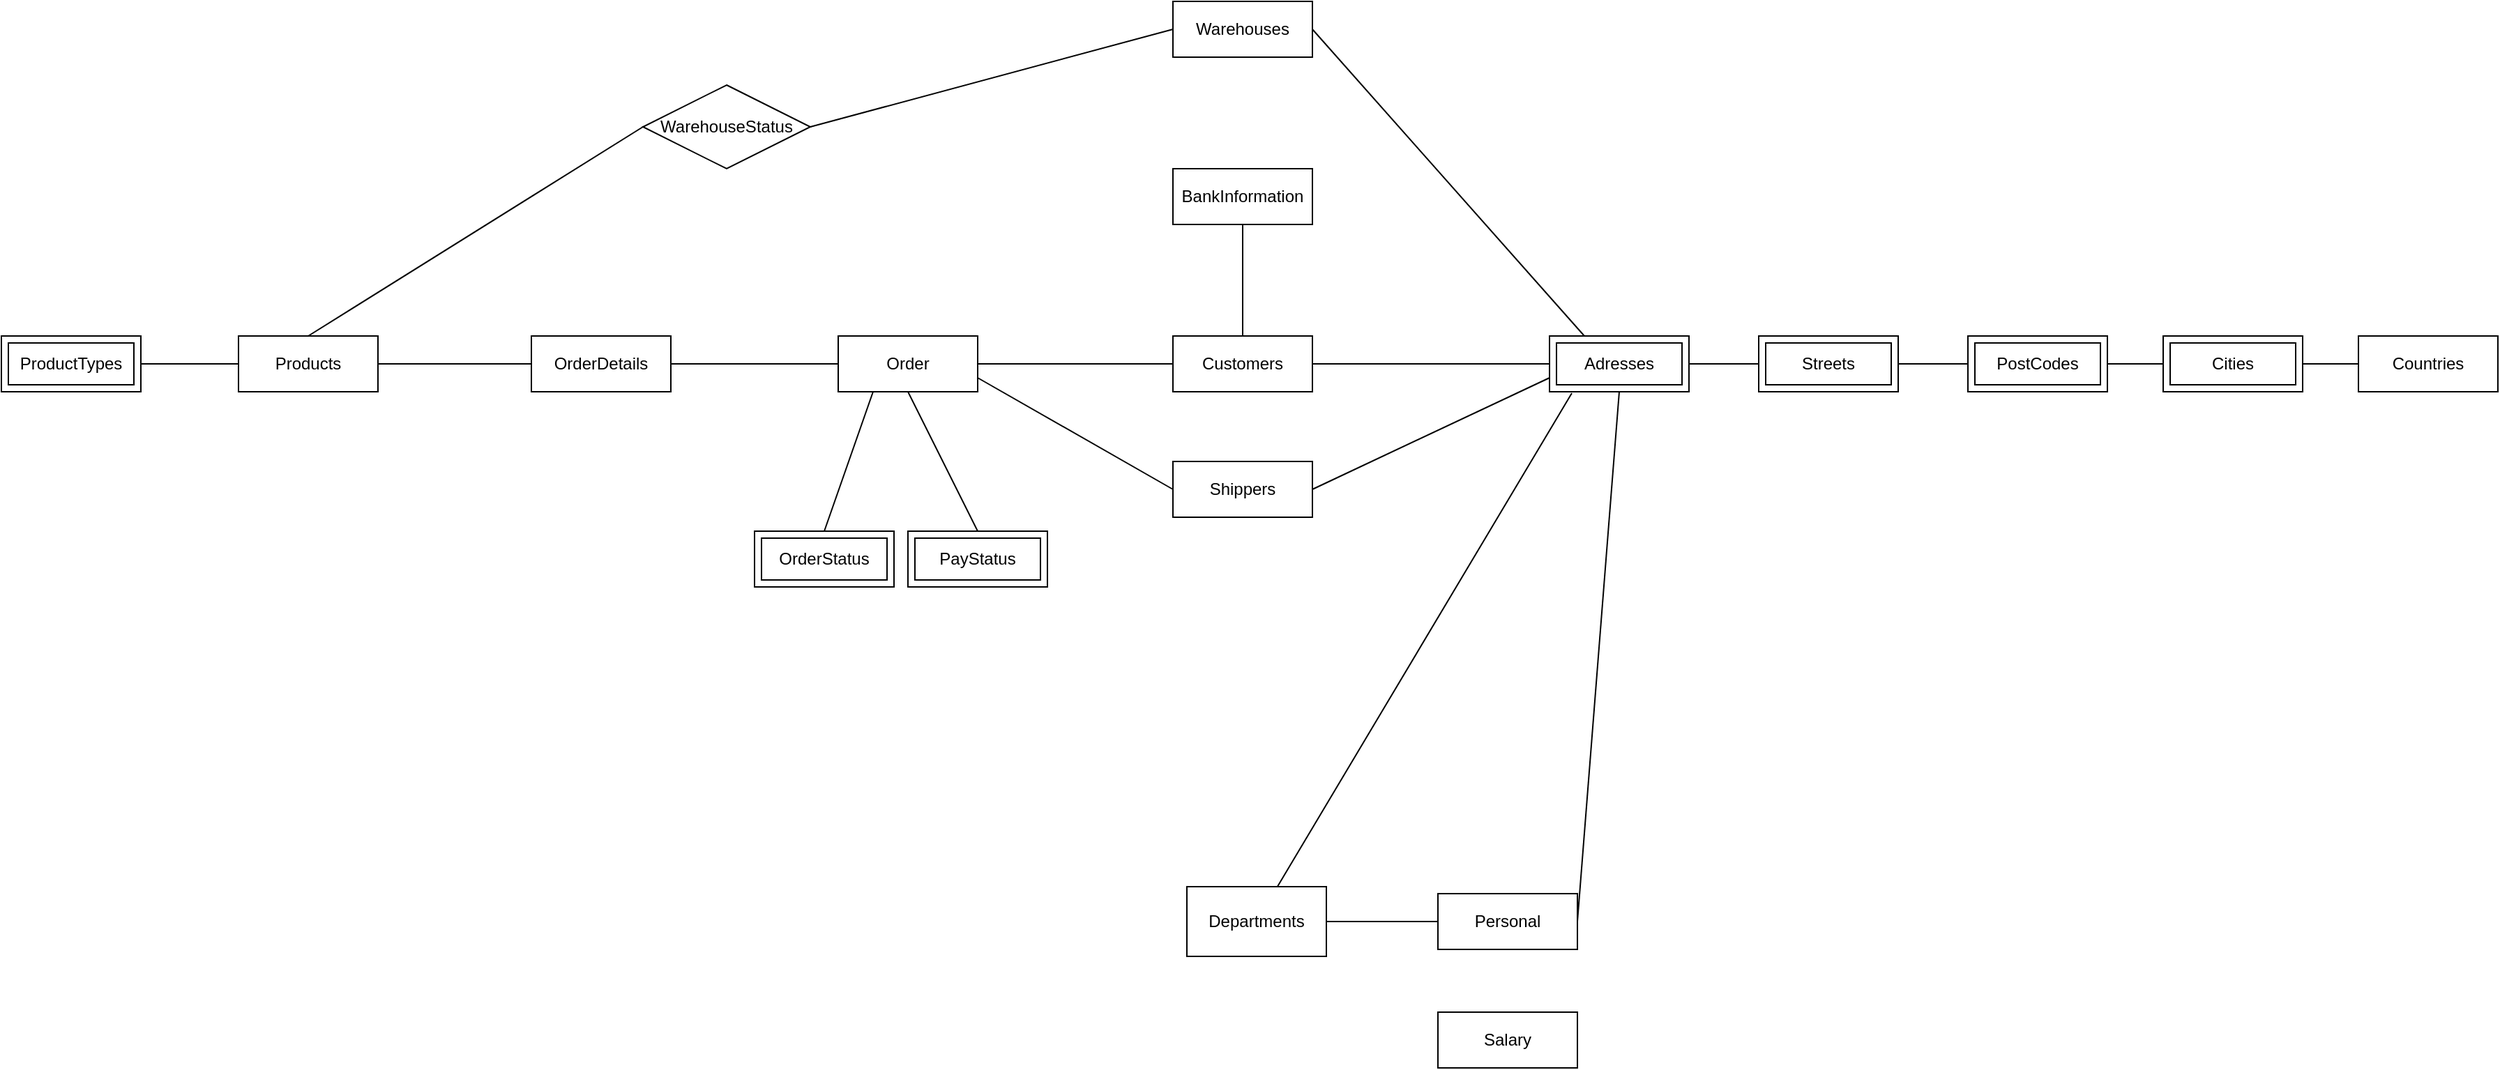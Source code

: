 <mxfile version="16.5.4" type="device"><diagram id="7u9D3IVGLub4B3Hsk2dL" name="Page-1"><mxGraphModel dx="3043" dy="2209" grid="1" gridSize="10" guides="1" tooltips="1" connect="1" arrows="1" fold="1" page="1" pageScale="1" pageWidth="827" pageHeight="1169" math="0" shadow="0"><root><mxCell id="0"/><mxCell id="1" parent="0"/><mxCell id="5OfwXx6yfZilv2XtCRJN-1" value="Adresses" style="shape=ext;margin=3;double=1;whiteSpace=wrap;html=1;align=center;" vertex="1" parent="1"><mxGeometry x="460" y="80" width="100" height="40" as="geometry"/></mxCell><mxCell id="5OfwXx6yfZilv2XtCRJN-2" value="Streets" style="shape=ext;margin=3;double=1;whiteSpace=wrap;html=1;align=center;" vertex="1" parent="1"><mxGeometry x="610" y="80" width="100" height="40" as="geometry"/></mxCell><mxCell id="5OfwXx6yfZilv2XtCRJN-3" value="PostCodes" style="shape=ext;margin=3;double=1;whiteSpace=wrap;html=1;align=center;" vertex="1" parent="1"><mxGeometry x="760" y="80" width="100" height="40" as="geometry"/></mxCell><mxCell id="5OfwXx6yfZilv2XtCRJN-4" value="Cities" style="shape=ext;margin=3;double=1;whiteSpace=wrap;html=1;align=center;" vertex="1" parent="1"><mxGeometry x="900" y="80" width="100" height="40" as="geometry"/></mxCell><mxCell id="5OfwXx6yfZilv2XtCRJN-6" value="Countries" style="whiteSpace=wrap;html=1;align=center;" vertex="1" parent="1"><mxGeometry x="1040" y="80" width="100" height="40" as="geometry"/></mxCell><mxCell id="5OfwXx6yfZilv2XtCRJN-7" value="Customers" style="whiteSpace=wrap;html=1;align=center;" vertex="1" parent="1"><mxGeometry x="190" y="80" width="100" height="40" as="geometry"/></mxCell><mxCell id="5OfwXx6yfZilv2XtCRJN-8" value="Shippers" style="whiteSpace=wrap;html=1;align=center;" vertex="1" parent="1"><mxGeometry x="190" y="170" width="100" height="40" as="geometry"/></mxCell><mxCell id="5OfwXx6yfZilv2XtCRJN-9" value="Departments" style="whiteSpace=wrap;html=1;align=center;" vertex="1" parent="1"><mxGeometry x="200" y="475" width="100" height="50" as="geometry"/></mxCell><mxCell id="5OfwXx6yfZilv2XtCRJN-10" value="Personal" style="whiteSpace=wrap;html=1;align=center;" vertex="1" parent="1"><mxGeometry x="380" y="480" width="100" height="40" as="geometry"/></mxCell><mxCell id="5OfwXx6yfZilv2XtCRJN-13" value="" style="endArrow=none;html=1;rounded=0;entryX=0;entryY=0.5;entryDx=0;entryDy=0;exitX=1;exitY=0.5;exitDx=0;exitDy=0;" edge="1" parent="1" source="5OfwXx6yfZilv2XtCRJN-7" target="5OfwXx6yfZilv2XtCRJN-1"><mxGeometry relative="1" as="geometry"><mxPoint x="290" y="100" as="sourcePoint"/><mxPoint x="450" y="100" as="targetPoint"/></mxGeometry></mxCell><mxCell id="5OfwXx6yfZilv2XtCRJN-14" value="" style="endArrow=none;html=1;rounded=0;entryX=0;entryY=0.75;entryDx=0;entryDy=0;exitX=1;exitY=0.5;exitDx=0;exitDy=0;" edge="1" parent="1" source="5OfwXx6yfZilv2XtCRJN-8" target="5OfwXx6yfZilv2XtCRJN-1"><mxGeometry relative="1" as="geometry"><mxPoint x="300" y="110" as="sourcePoint"/><mxPoint x="470" y="110" as="targetPoint"/></mxGeometry></mxCell><mxCell id="5OfwXx6yfZilv2XtCRJN-15" value="" style="endArrow=none;html=1;rounded=0;entryX=0.16;entryY=1.025;entryDx=0;entryDy=0;entryPerimeter=0;" edge="1" parent="1" source="5OfwXx6yfZilv2XtCRJN-9" target="5OfwXx6yfZilv2XtCRJN-1"><mxGeometry relative="1" as="geometry"><mxPoint x="310" y="120" as="sourcePoint"/><mxPoint x="480" y="120" as="targetPoint"/></mxGeometry></mxCell><mxCell id="5OfwXx6yfZilv2XtCRJN-16" value="" style="endArrow=none;html=1;rounded=0;entryX=0.5;entryY=1;entryDx=0;entryDy=0;exitX=1;exitY=0.5;exitDx=0;exitDy=0;" edge="1" parent="1" source="5OfwXx6yfZilv2XtCRJN-10" target="5OfwXx6yfZilv2XtCRJN-1"><mxGeometry relative="1" as="geometry"><mxPoint x="320" y="130" as="sourcePoint"/><mxPoint x="490" y="130" as="targetPoint"/></mxGeometry></mxCell><mxCell id="5OfwXx6yfZilv2XtCRJN-17" value="" style="endArrow=none;html=1;rounded=0;entryX=0;entryY=0.5;entryDx=0;entryDy=0;exitX=1;exitY=0.5;exitDx=0;exitDy=0;" edge="1" parent="1" source="5OfwXx6yfZilv2XtCRJN-1" target="5OfwXx6yfZilv2XtCRJN-2"><mxGeometry relative="1" as="geometry"><mxPoint x="330" y="140" as="sourcePoint"/><mxPoint x="500" y="140" as="targetPoint"/></mxGeometry></mxCell><mxCell id="5OfwXx6yfZilv2XtCRJN-18" value="" style="endArrow=none;html=1;rounded=0;entryX=0;entryY=0.5;entryDx=0;entryDy=0;exitX=1;exitY=0.5;exitDx=0;exitDy=0;" edge="1" parent="1" source="5OfwXx6yfZilv2XtCRJN-2" target="5OfwXx6yfZilv2XtCRJN-3"><mxGeometry relative="1" as="geometry"><mxPoint x="340" y="150" as="sourcePoint"/><mxPoint x="510" y="150" as="targetPoint"/></mxGeometry></mxCell><mxCell id="5OfwXx6yfZilv2XtCRJN-19" value="" style="endArrow=none;html=1;rounded=0;entryX=0;entryY=0.5;entryDx=0;entryDy=0;exitX=1;exitY=0.5;exitDx=0;exitDy=0;" edge="1" parent="1" source="5OfwXx6yfZilv2XtCRJN-3" target="5OfwXx6yfZilv2XtCRJN-4"><mxGeometry relative="1" as="geometry"><mxPoint x="350" y="160" as="sourcePoint"/><mxPoint x="520" y="160" as="targetPoint"/></mxGeometry></mxCell><mxCell id="5OfwXx6yfZilv2XtCRJN-20" value="" style="endArrow=none;html=1;rounded=0;entryX=0;entryY=0.5;entryDx=0;entryDy=0;exitX=1;exitY=0.5;exitDx=0;exitDy=0;" edge="1" parent="1" source="5OfwXx6yfZilv2XtCRJN-4" target="5OfwXx6yfZilv2XtCRJN-6"><mxGeometry relative="1" as="geometry"><mxPoint x="1010" y="100" as="sourcePoint"/><mxPoint x="530" y="170" as="targetPoint"/></mxGeometry></mxCell><mxCell id="5OfwXx6yfZilv2XtCRJN-22" value="Order" style="whiteSpace=wrap;html=1;align=center;" vertex="1" parent="1"><mxGeometry x="-50" y="80" width="100" height="40" as="geometry"/></mxCell><mxCell id="5OfwXx6yfZilv2XtCRJN-23" value="" style="endArrow=none;html=1;rounded=0;" edge="1" parent="1"><mxGeometry relative="1" as="geometry"><mxPoint x="50" y="100" as="sourcePoint"/><mxPoint x="190" y="100" as="targetPoint"/></mxGeometry></mxCell><mxCell id="5OfwXx6yfZilv2XtCRJN-25" value="" style="endArrow=none;html=1;rounded=0;entryX=0;entryY=0.5;entryDx=0;entryDy=0;exitX=1;exitY=0.75;exitDx=0;exitDy=0;" edge="1" parent="1" source="5OfwXx6yfZilv2XtCRJN-22" target="5OfwXx6yfZilv2XtCRJN-8"><mxGeometry relative="1" as="geometry"><mxPoint y="160" as="sourcePoint"/><mxPoint x="140" y="160" as="targetPoint"/></mxGeometry></mxCell><mxCell id="5OfwXx6yfZilv2XtCRJN-26" value="" style="endArrow=none;html=1;rounded=0;exitX=1;exitY=0.5;exitDx=0;exitDy=0;entryX=0;entryY=0.5;entryDx=0;entryDy=0;" edge="1" parent="1" source="5OfwXx6yfZilv2XtCRJN-9" target="5OfwXx6yfZilv2XtCRJN-10"><mxGeometry relative="1" as="geometry"><mxPoint x="130" y="330" as="sourcePoint"/><mxPoint x="290" y="330" as="targetPoint"/></mxGeometry></mxCell><mxCell id="5OfwXx6yfZilv2XtCRJN-27" value="BankInformation" style="whiteSpace=wrap;html=1;align=center;" vertex="1" parent="1"><mxGeometry x="190" y="-40" width="100" height="40" as="geometry"/></mxCell><mxCell id="5OfwXx6yfZilv2XtCRJN-28" value="" style="endArrow=none;html=1;rounded=0;entryX=0.5;entryY=1;entryDx=0;entryDy=0;exitX=0.5;exitY=0;exitDx=0;exitDy=0;" edge="1" parent="1" source="5OfwXx6yfZilv2XtCRJN-7" target="5OfwXx6yfZilv2XtCRJN-27"><mxGeometry relative="1" as="geometry"><mxPoint x="300" y="110" as="sourcePoint"/><mxPoint x="470" y="110" as="targetPoint"/></mxGeometry></mxCell><mxCell id="5OfwXx6yfZilv2XtCRJN-29" value="OrderDetails" style="whiteSpace=wrap;html=1;align=center;" vertex="1" parent="1"><mxGeometry x="-270" y="80" width="100" height="40" as="geometry"/></mxCell><mxCell id="5OfwXx6yfZilv2XtCRJN-32" value="Products" style="whiteSpace=wrap;html=1;align=center;" vertex="1" parent="1"><mxGeometry x="-480" y="80" width="100" height="40" as="geometry"/></mxCell><mxCell id="5OfwXx6yfZilv2XtCRJN-33" value="Warehouses" style="whiteSpace=wrap;html=1;align=center;" vertex="1" parent="1"><mxGeometry x="190" y="-160" width="100" height="40" as="geometry"/></mxCell><mxCell id="5OfwXx6yfZilv2XtCRJN-34" value="WarehouseStatus" style="shape=rhombus;perimeter=rhombusPerimeter;whiteSpace=wrap;html=1;align=center;" vertex="1" parent="1"><mxGeometry x="-190" y="-100" width="120" height="60" as="geometry"/></mxCell><mxCell id="5OfwXx6yfZilv2XtCRJN-35" value="ProductTypes" style="shape=ext;margin=3;double=1;whiteSpace=wrap;html=1;align=center;" vertex="1" parent="1"><mxGeometry x="-650" y="80" width="100" height="40" as="geometry"/></mxCell><mxCell id="5OfwXx6yfZilv2XtCRJN-37" value="" style="endArrow=none;html=1;rounded=0;entryX=0;entryY=0.5;entryDx=0;entryDy=0;" edge="1" parent="1" target="5OfwXx6yfZilv2XtCRJN-32"><mxGeometry relative="1" as="geometry"><mxPoint x="-550" y="100" as="sourcePoint"/><mxPoint x="-390" y="100" as="targetPoint"/></mxGeometry></mxCell><mxCell id="5OfwXx6yfZilv2XtCRJN-38" value="" style="endArrow=none;html=1;rounded=0;entryX=0;entryY=0.5;entryDx=0;entryDy=0;" edge="1" parent="1" target="5OfwXx6yfZilv2XtCRJN-29"><mxGeometry relative="1" as="geometry"><mxPoint x="-380" y="100" as="sourcePoint"/><mxPoint x="-220" y="100" as="targetPoint"/></mxGeometry></mxCell><mxCell id="5OfwXx6yfZilv2XtCRJN-41" value="" style="endArrow=none;html=1;rounded=0;entryX=0;entryY=0.5;entryDx=0;entryDy=0;" edge="1" parent="1" target="5OfwXx6yfZilv2XtCRJN-34"><mxGeometry relative="1" as="geometry"><mxPoint x="-430" y="80" as="sourcePoint"/><mxPoint x="-430" y="40" as="targetPoint"/></mxGeometry></mxCell><mxCell id="5OfwXx6yfZilv2XtCRJN-43" value="" style="endArrow=none;html=1;rounded=0;entryX=0;entryY=0.5;entryDx=0;entryDy=0;exitX=1;exitY=0.5;exitDx=0;exitDy=0;" edge="1" parent="1" source="5OfwXx6yfZilv2XtCRJN-34" target="5OfwXx6yfZilv2XtCRJN-33"><mxGeometry relative="1" as="geometry"><mxPoint x="-420" y="90" as="sourcePoint"/><mxPoint x="-420" y="40" as="targetPoint"/></mxGeometry></mxCell><mxCell id="5OfwXx6yfZilv2XtCRJN-44" value="" style="endArrow=none;html=1;rounded=0;entryX=0;entryY=0.5;entryDx=0;entryDy=0;" edge="1" parent="1" target="5OfwXx6yfZilv2XtCRJN-22"><mxGeometry relative="1" as="geometry"><mxPoint x="-170" y="100" as="sourcePoint"/><mxPoint x="-10" y="100" as="targetPoint"/></mxGeometry></mxCell><mxCell id="5OfwXx6yfZilv2XtCRJN-46" value="" style="endArrow=none;html=1;rounded=0;entryX=0.25;entryY=0;entryDx=0;entryDy=0;exitX=1;exitY=0.5;exitDx=0;exitDy=0;" edge="1" parent="1" source="5OfwXx6yfZilv2XtCRJN-33" target="5OfwXx6yfZilv2XtCRJN-1"><mxGeometry relative="1" as="geometry"><mxPoint x="290" y="-140" as="sourcePoint"/><mxPoint x="450" y="-140" as="targetPoint"/></mxGeometry></mxCell><mxCell id="5OfwXx6yfZilv2XtCRJN-49" value="" style="endArrow=none;html=1;rounded=0;exitX=0.25;exitY=1;exitDx=0;exitDy=0;entryX=0.5;entryY=0;entryDx=0;entryDy=0;" edge="1" parent="1" source="5OfwXx6yfZilv2XtCRJN-22" target="5OfwXx6yfZilv2XtCRJN-50"><mxGeometry relative="1" as="geometry"><mxPoint x="-70" y="180" as="sourcePoint"/><mxPoint x="90" y="180" as="targetPoint"/></mxGeometry></mxCell><mxCell id="5OfwXx6yfZilv2XtCRJN-50" value="OrderStatus" style="shape=ext;margin=3;double=1;whiteSpace=wrap;html=1;align=center;" vertex="1" parent="1"><mxGeometry x="-110" y="220" width="100" height="40" as="geometry"/></mxCell><mxCell id="5OfwXx6yfZilv2XtCRJN-51" value="PayStatus" style="shape=ext;margin=3;double=1;whiteSpace=wrap;html=1;align=center;" vertex="1" parent="1"><mxGeometry y="220" width="100" height="40" as="geometry"/></mxCell><mxCell id="5OfwXx6yfZilv2XtCRJN-52" value="" style="endArrow=none;html=1;rounded=0;exitX=0.5;exitY=1;exitDx=0;exitDy=0;entryX=0.5;entryY=0;entryDx=0;entryDy=0;" edge="1" parent="1" source="5OfwXx6yfZilv2XtCRJN-22" target="5OfwXx6yfZilv2XtCRJN-51"><mxGeometry relative="1" as="geometry"><mxPoint x="-10" y="160" as="sourcePoint"/><mxPoint x="150" y="160" as="targetPoint"/></mxGeometry></mxCell><mxCell id="5OfwXx6yfZilv2XtCRJN-53" value="Salary" style="whiteSpace=wrap;html=1;align=center;" vertex="1" parent="1"><mxGeometry x="380" y="565" width="100" height="40" as="geometry"/></mxCell></root></mxGraphModel></diagram></mxfile>